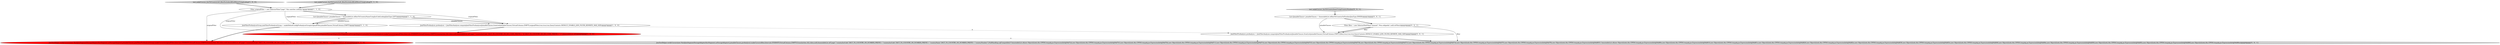 digraph {
12 [style = filled, label = "JoinFilterPreAnalysis preAnalysis = JoinFilterAnalyzer.computeJoinFilterPreAnalysis(JoinableClauses.fromList(joinableClauses),VirtualColumns.EMPTY,filter,true,true,true,QueryContexts.DEFAULT_ENABLE_JOIN_FILTER_REWRITE_MAX_SIZE)@@@5@@@['0', '0', '1']", fillcolor = white, shape = ellipse image = "AAA0AAABBB3BBB"];
9 [style = filled, label = "JoinTestHelper.verifyCursors(new HashJoinSegmentStorageAdapter(factSegment.asStorageAdapter(),joinableClauses,preAnalysis).makeCursors(filter,Intervals.ETERNITY,VirtualColumns.EMPTY,Granularities.ALL,false,null),ImmutableList.of(\"page\",\"countryIsoCode\",FACT_TO_COUNTRY_ON_NUMBER_PREFIX + \"countryIsoCode\",FACT_TO_COUNTRY_ON_NUMBER_PREFIX + \"countryName\",FACT_TO_COUNTRY_ON_NUMBER_PREFIX + \"countryNumber\"),NullHandling.sqlCompatible()? ImmutableList.of(new Object((((edu.fdu.CPPDG.tinypdg.pe.ExpressionInfo@9dd7ab,new Object((((edu.fdu.CPPDG.tinypdg.pe.ExpressionInfo@9dd7b3,new Object((((edu.fdu.CPPDG.tinypdg.pe.ExpressionInfo@9dd7bb,new Object((((edu.fdu.CPPDG.tinypdg.pe.ExpressionInfo@9dd7c3,new Object((((edu.fdu.CPPDG.tinypdg.pe.ExpressionInfo@9dd7cb,new Object((((edu.fdu.CPPDG.tinypdg.pe.ExpressionInfo@9dd7d3,new Object((((edu.fdu.CPPDG.tinypdg.pe.ExpressionInfo@9dd7db,new Object((((edu.fdu.CPPDG.tinypdg.pe.ExpressionInfo@9dd7e3,new Object((((edu.fdu.CPPDG.tinypdg.pe.ExpressionInfo@9dd7eb,new Object((((edu.fdu.CPPDG.tinypdg.pe.ExpressionInfo@9dd7f3,new Object((((edu.fdu.CPPDG.tinypdg.pe.ExpressionInfo@9dd7fb,new Object((((edu.fdu.CPPDG.tinypdg.pe.ExpressionInfo@9dd803): ImmutableList.of(new Object((((edu.fdu.CPPDG.tinypdg.pe.ExpressionInfo@9dd80e,new Object((((edu.fdu.CPPDG.tinypdg.pe.ExpressionInfo@9dd816,new Object((((edu.fdu.CPPDG.tinypdg.pe.ExpressionInfo@9dd81e,new Object((((edu.fdu.CPPDG.tinypdg.pe.ExpressionInfo@9dd826,new Object((((edu.fdu.CPPDG.tinypdg.pe.ExpressionInfo@9dd82e,new Object((((edu.fdu.CPPDG.tinypdg.pe.ExpressionInfo@9dd836,new Object((((edu.fdu.CPPDG.tinypdg.pe.ExpressionInfo@9dd83e,new Object((((edu.fdu.CPPDG.tinypdg.pe.ExpressionInfo@9dd846,new Object((((edu.fdu.CPPDG.tinypdg.pe.ExpressionInfo@9dd84e,new Object((((edu.fdu.CPPDG.tinypdg.pe.ExpressionInfo@9dd856,new Object((((edu.fdu.CPPDG.tinypdg.pe.ExpressionInfo@9dd85e,new Object((((edu.fdu.CPPDG.tinypdg.pe.ExpressionInfo@9dd866,new Object((((((edu.fdu.CPPDG.tinypdg.pe.ExpressionInfo@9dd86e))@@@6@@@['0', '0', '1']", fillcolor = lightgray, shape = ellipse image = "AAA0AAABBB3BBB"];
3 [style = filled, label = "Filter originalFilter = new SelectorFilter(\"page\",\"this matches nothing\")@@@3@@@['1', '1', '0']", fillcolor = white, shape = ellipse image = "AAA0AAABBB1BBB"];
5 [style = filled, label = "JoinTestHelper.verifyCursors(new HashJoinSegmentStorageAdapter(factSegment.asStorageAdapter(),joinableClauses,joinFilterPreAnalysisGroup).makeCursors(originalFilter,Intervals.ETERNITY,VirtualColumns.EMPTY,Granularities.ALL,false,null),ImmutableList.of(\"page\",\"countryIsoCode\",FACT_TO_COUNTRY_ON_ISO_CODE_PREFIX + \"k\",FACT_TO_COUNTRY_ON_ISO_CODE_PREFIX + \"v\"),ImmutableList.of())@@@6@@@['0', '1', '0']", fillcolor = red, shape = ellipse image = "AAA1AAABBB2BBB"];
0 [style = filled, label = "JoinTestHelper.verifyCursors(new HashJoinSegmentStorageAdapter(factSegment.asStorageAdapter(),joinableClauses,preAnalysis).makeCursors(originalFilter,Intervals.ETERNITY,VirtualColumns.EMPTY,Granularities.ALL,false,null),ImmutableList.of(\"page\",\"countryIsoCode\",FACT_TO_COUNTRY_ON_ISO_CODE_PREFIX + \"k\",FACT_TO_COUNTRY_ON_ISO_CODE_PREFIX + \"v\"),ImmutableList.of())@@@6@@@['1', '0', '0']", fillcolor = red, shape = ellipse image = "AAA1AAABBB1BBB"];
4 [style = filled, label = "List<JoinableClause> joinableClauses = ImmutableList.of(factToCountryNameUsingIsoCodeLookup(JoinType.LEFT))@@@4@@@['1', '1', '0']", fillcolor = white, shape = ellipse image = "AAA0AAABBB1BBB"];
7 [style = filled, label = "JoinFilterPreAnalysisGroup joinFilterPreAnalysisGroup = makeDefaultConfigPreAnalysisGroup(originalFilter,joinableClauses,VirtualColumns.EMPTY)@@@5@@@['0', '1', '0']", fillcolor = white, shape = ellipse image = "AAA0AAABBB2BBB"];
8 [style = filled, label = "test_makeCursors_factToCountryInnerUsingCountryNumber['0', '0', '1']", fillcolor = lightgray, shape = diamond image = "AAA0AAABBB3BBB"];
1 [style = filled, label = "JoinFilterPreAnalysis preAnalysis = JoinFilterAnalyzer.computeJoinFilterPreAnalysis(JoinableClauses.fromList(joinableClauses),VirtualColumns.EMPTY,originalFilter,true,true,true,QueryContexts.DEFAULT_ENABLE_JOIN_FILTER_REWRITE_MAX_SIZE)@@@5@@@['1', '0', '0']", fillcolor = white, shape = ellipse image = "AAA0AAABBB1BBB"];
2 [style = filled, label = "test_makeCursors_factToCountryLeft_filterExcludesAllLeftRowsUsingLookup['1', '0', '0']", fillcolor = lightgray, shape = diamond image = "AAA0AAABBB1BBB"];
6 [style = filled, label = "test_makeCursors_factToCountryLeft_filterExcludesAllLeftRowsUsingLookup['0', '1', '0']", fillcolor = lightgray, shape = diamond image = "AAA0AAABBB2BBB"];
11 [style = filled, label = "Filter filter = new SelectorDimFilter(\"channel\",\"#en.wikipedia\",null).toFilter()@@@4@@@['0', '0', '1']", fillcolor = white, shape = ellipse image = "AAA0AAABBB3BBB"];
10 [style = filled, label = "List<JoinableClause> joinableClauses = ImmutableList.of(factToCountryOnNumber(JoinType.INNER))@@@3@@@['0', '0', '1']", fillcolor = white, shape = ellipse image = "AAA0AAABBB3BBB"];
6->3 [style = bold, label=""];
8->10 [style = bold, label=""];
3->5 [style = solid, label="originalFilter"];
11->9 [style = solid, label="filter"];
4->1 [style = solid, label="joinableClauses"];
0->5 [style = dashed, label="0"];
2->3 [style = bold, label=""];
3->7 [style = solid, label="originalFilter"];
4->7 [style = solid, label="joinableClauses"];
3->1 [style = solid, label="originalFilter"];
11->12 [style = bold, label=""];
1->0 [style = bold, label=""];
12->9 [style = bold, label=""];
3->4 [style = bold, label=""];
4->7 [style = bold, label=""];
3->0 [style = solid, label="originalFilter"];
1->12 [style = dashed, label="0"];
7->5 [style = bold, label=""];
4->1 [style = bold, label=""];
0->9 [style = dashed, label="0"];
11->12 [style = solid, label="filter"];
10->12 [style = solid, label="joinableClauses"];
10->11 [style = bold, label=""];
}
